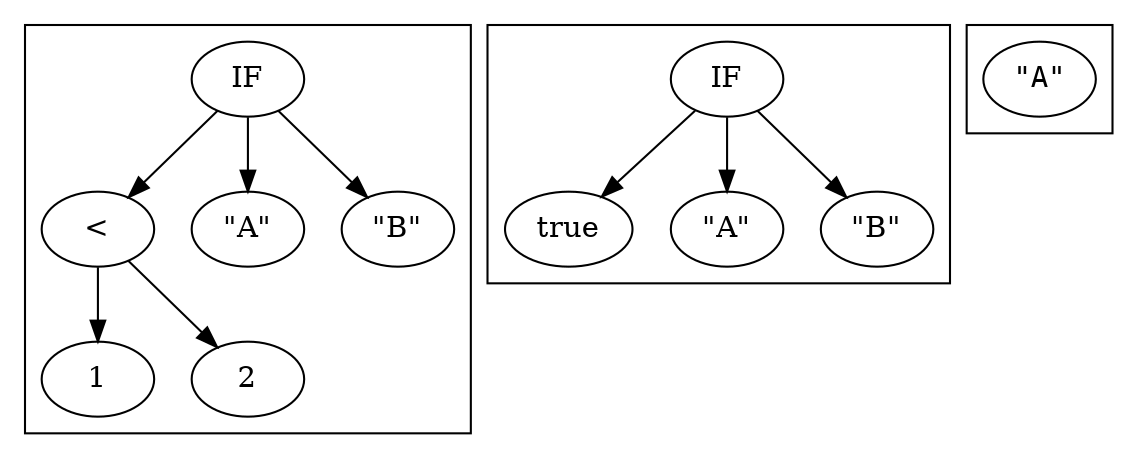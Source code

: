 digraph Eval {
  subgraph cluster0 {
    If0 [
      label = "IF"
    ]
    Node0 [
      label = "1"
    ]
    Node1 [
      label = "<"
    ]
    Node2 [
      label = "2"
    ]
    Node3 [
      label = "\"A\""
    ]
    Node4 [
      label = "\"B\""
    ]
    node [fontname = "Courier"];
    If0 -> Node1;
    If0 -> Node3;
    If0 -> Node4;
    Node1 -> Node0;
    Node1 -> Node2;
  }
  subgraph cluster1 {
    If1 [
      label = "IF"
    ]
    Node5 [
      label = "true"
    ]
    Node6 [
      label = "\"A\""
    ]
    Node7 [
      label = "\"B\""
    ]
    node [fontname = "Courier"];
    If1 -> Node5;
    If1 -> Node6;
    If1 -> Node7;
  }
  subgraph cluster2 {
    node [fontname = "Courier"];
    Result [
      label = "\"A\""
    ]
  }
}
